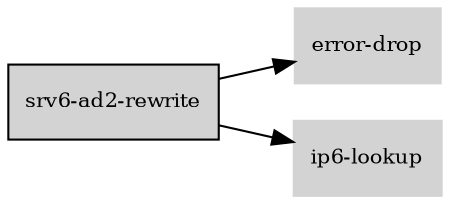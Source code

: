 digraph "srv6_ad2_rewrite_subgraph" {
  rankdir=LR;
  node [shape=box, style=filled, fontsize=10, color=lightgray, fontcolor=black, fillcolor=lightgray];
  "srv6-ad2-rewrite" [color=black, fontcolor=black, fillcolor=lightgray];
  edge [fontsize=8];
  "srv6-ad2-rewrite" -> "error-drop";
  "srv6-ad2-rewrite" -> "ip6-lookup";
}
